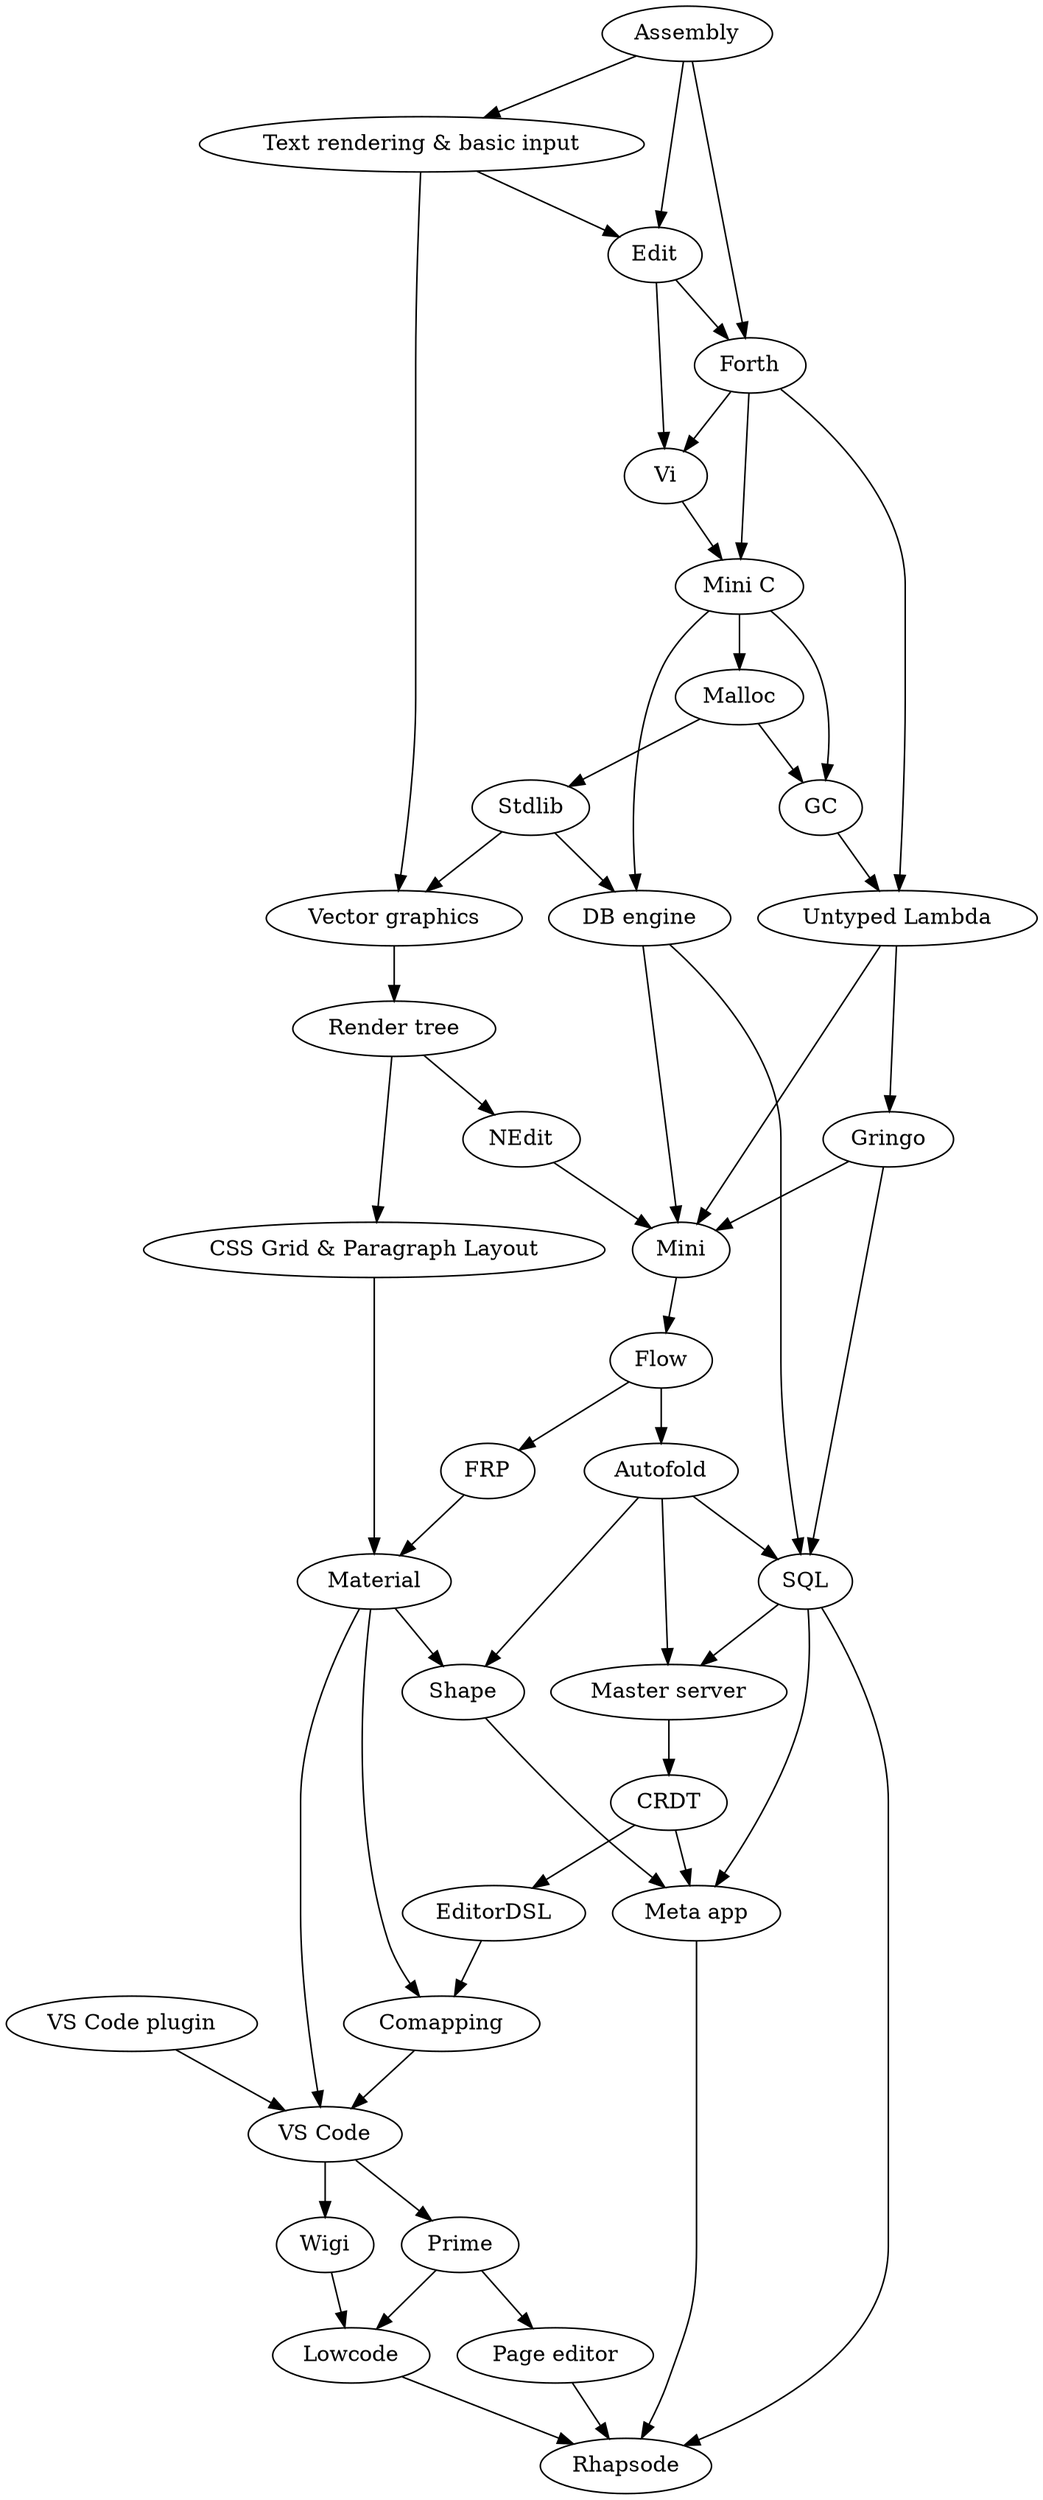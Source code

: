 digraph graphname {
"Assembly" -> "Text rendering & basic input";
"Assembly" -> "Edit";
"Text rendering & basic input" -> "Edit";

"Edit" -> "Forth";
"Assembly" -> "Forth";
"Forth" -> "Vi";
"Edit" -> "Vi";
"Forth" -> "Untyped Lambda";
"Untyped Lambda" -> "Mini";

"Vi" -> "Mini C";

"Forth" -> "Mini C";

"Mini C" -> "Malloc";
"Malloc" -> "GC";
"Mini C" -> "GC";

"Malloc" -> "Stdlib";

"GC" -> "Untyped Lambda";

"Flow" -> "FRP";

"Flow" -> "Autofold";

"Stdlib" -> "DB engine";

"Render tree" -> "NEdit";

"DB engine" -> "SQL";

"NEdit" -> "Mini";

"Mini" -> "Flow";

"Mini C" -> "DB engine";

"Stdlib" -> "Vector graphics";

"Untyped Lambda" -> "Gringo";
"Gringo" -> "SQL";
"Autofold" -> "Master server";
"Autofold" -> "SQL";
"Gringo" -> "Mini";

"DB engine" -> "Mini"

"CRDT" -> "EditorDSL";

"EditorDSL" -> "Comapping";

"Material" -> "Comapping";

"Material" -> "VS Code";
"Comapping" -> "VS Code";

"VS Code" -> "Wigi";

"VS Code" -> "Prime";

"Wigi" -> "Lowcode";
"Prime" -> "Lowcode";

"Autofold" -> "Shape";
"Material" -> "Shape";

"Lowcode" -> "Rhapsode";

"FRP" -> "Material";

"Text rendering & basic input" -> "Vector graphics";
"Vector graphics" -> "Render tree";
"Render tree" -> "CSS Grid & Paragraph Layout";
"CSS Grid & Paragraph Layout" -> "Material";

"Shape" -> "Meta app";
"SQL" -> "Meta app";

"Master server" -> "CRDT";

"CRDT" -> "Meta app";

"Meta app" -> "Rhapsode";

"SQL" -> "Rhapsode";

"SQL" -> "Master server";

"Prime" -> "Page editor";

"Page editor" -> "Rhapsode";

"VS Code plugin" ->  "VS Code";

}

